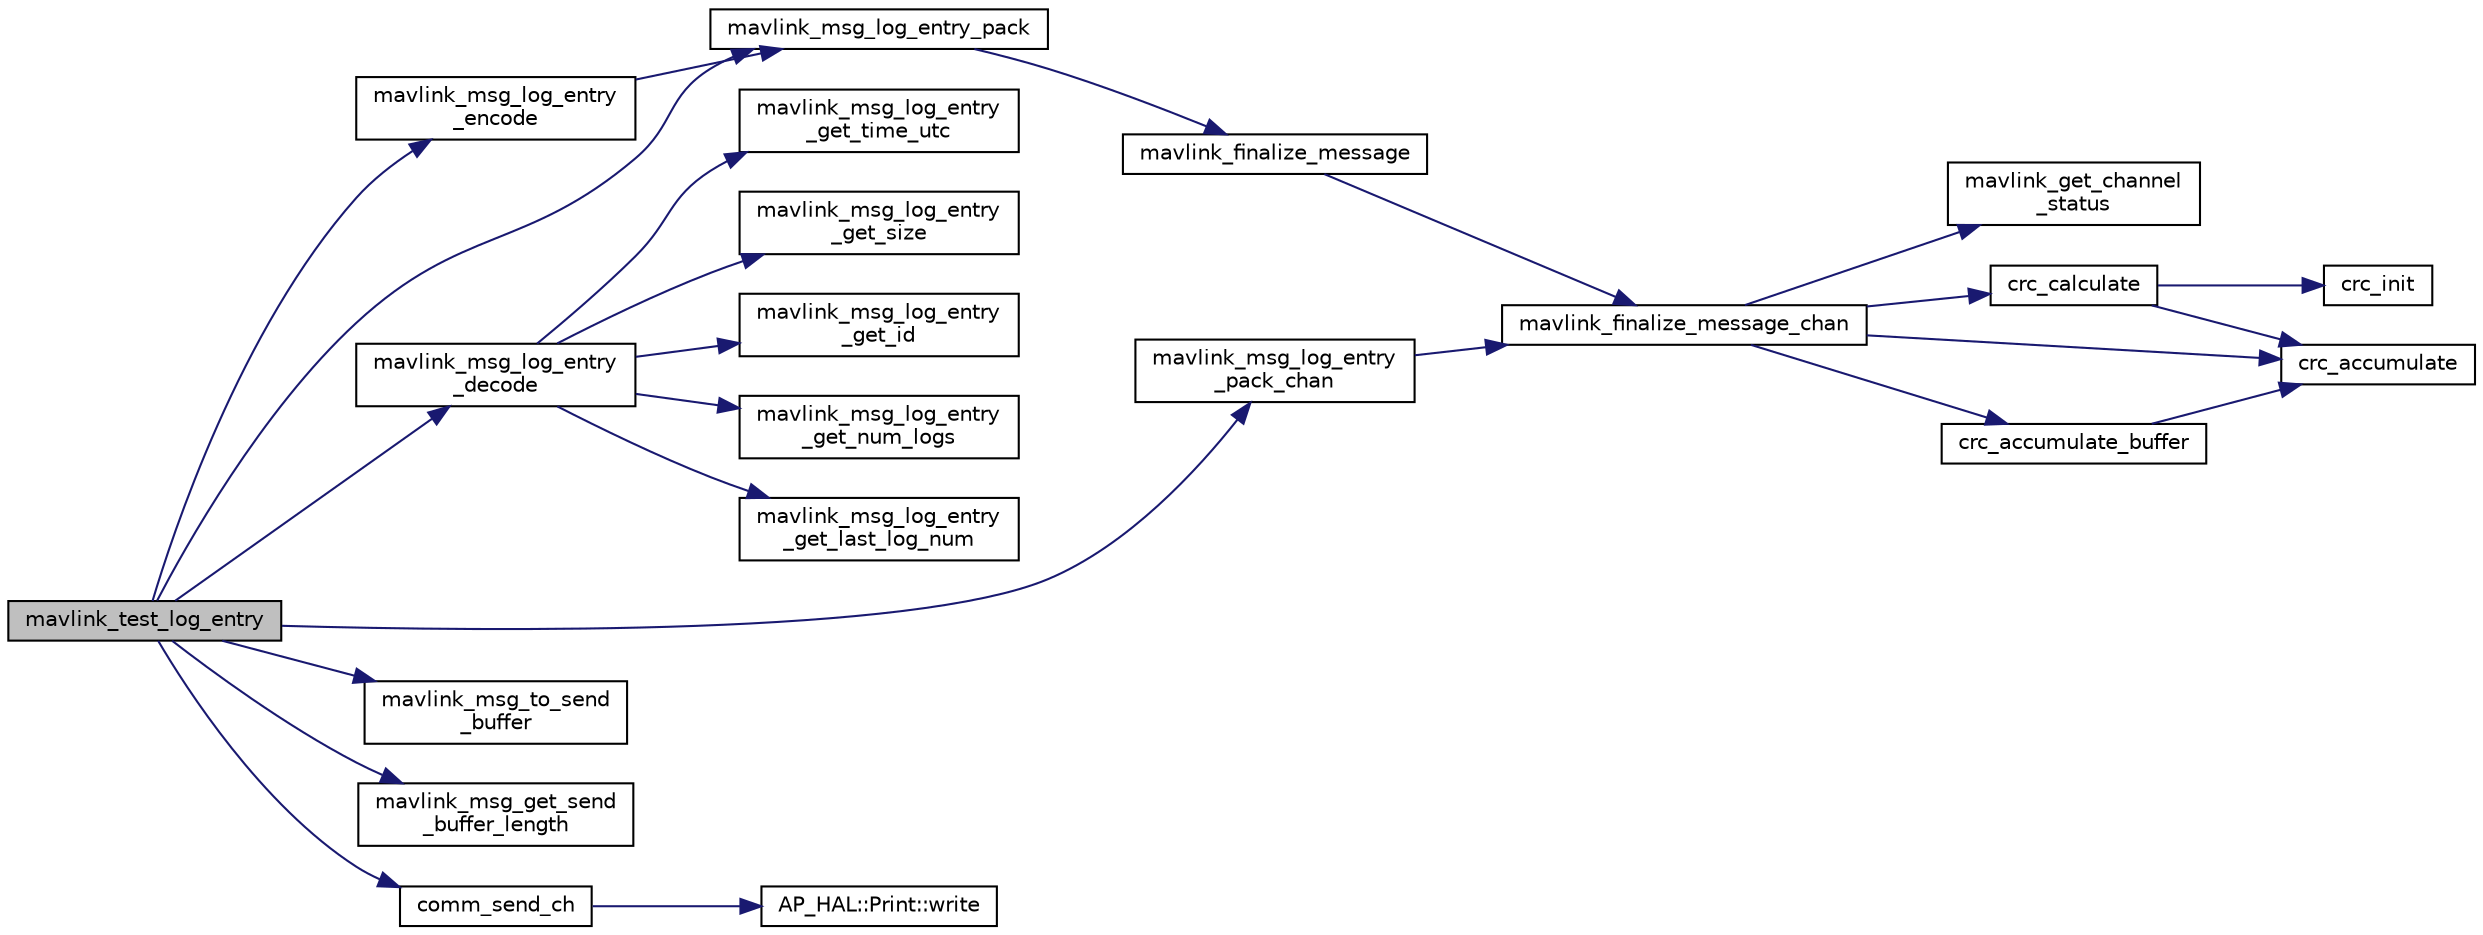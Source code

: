 digraph "mavlink_test_log_entry"
{
 // INTERACTIVE_SVG=YES
  edge [fontname="Helvetica",fontsize="10",labelfontname="Helvetica",labelfontsize="10"];
  node [fontname="Helvetica",fontsize="10",shape=record];
  rankdir="LR";
  Node1 [label="mavlink_test_log_entry",height=0.2,width=0.4,color="black", fillcolor="grey75", style="filled", fontcolor="black"];
  Node1 -> Node2 [color="midnightblue",fontsize="10",style="solid",fontname="Helvetica"];
  Node2 [label="mavlink_msg_log_entry\l_encode",height=0.2,width=0.4,color="black", fillcolor="white", style="filled",URL="$mavlink__msg__log__entry_8h.html#a39725027a4d777813c8b3592073859ef",tooltip="Encode a log_entry struct. "];
  Node2 -> Node3 [color="midnightblue",fontsize="10",style="solid",fontname="Helvetica"];
  Node3 [label="mavlink_msg_log_entry_pack",height=0.2,width=0.4,color="black", fillcolor="white", style="filled",URL="$mavlink__msg__log__entry_8h.html#a6dd8db566fdf00d957c162c3e518b1d2",tooltip="Pack a log_entry message. "];
  Node3 -> Node4 [color="midnightblue",fontsize="10",style="solid",fontname="Helvetica"];
  Node4 [label="mavlink_finalize_message",height=0.2,width=0.4,color="black", fillcolor="white", style="filled",URL="$mavlink__helpers_8h.html#af3bea083c5ec83f5b6570b2bd4a817d0",tooltip="Finalize a MAVLink message with MAVLINK_COMM_0 as default channel. "];
  Node4 -> Node5 [color="midnightblue",fontsize="10",style="solid",fontname="Helvetica"];
  Node5 [label="mavlink_finalize_message_chan",height=0.2,width=0.4,color="black", fillcolor="white", style="filled",URL="$mavlink__helpers_8h.html#aa66131138fc02101dcc73b4b556ab422",tooltip="Finalize a MAVLink message with channel assignment. "];
  Node5 -> Node6 [color="midnightblue",fontsize="10",style="solid",fontname="Helvetica"];
  Node6 [label="mavlink_get_channel\l_status",height=0.2,width=0.4,color="black", fillcolor="white", style="filled",URL="$mavlink__helpers_8h.html#ac006d308067f48514ca5c0cf0b046c28"];
  Node5 -> Node7 [color="midnightblue",fontsize="10",style="solid",fontname="Helvetica"];
  Node7 [label="crc_calculate",height=0.2,width=0.4,color="black", fillcolor="white", style="filled",URL="$checksum_8h.html#ab4264eb7b9e22aabb5cc3191bce35f4c",tooltip="Calculates the X.25 checksum on a byte buffer. "];
  Node7 -> Node8 [color="midnightblue",fontsize="10",style="solid",fontname="Helvetica"];
  Node8 [label="crc_init",height=0.2,width=0.4,color="black", fillcolor="white", style="filled",URL="$checksum_8h.html#aee738f6e20d31b027afdd966c79befae",tooltip="Initiliaze the buffer for the X.25 CRC. "];
  Node7 -> Node9 [color="midnightblue",fontsize="10",style="solid",fontname="Helvetica"];
  Node9 [label="crc_accumulate",height=0.2,width=0.4,color="black", fillcolor="white", style="filled",URL="$checksum_8h.html#ade2bbc31cd3b5b6d839556f56de61957",tooltip="Accumulate the X.25 CRC by adding one char at a time. "];
  Node5 -> Node10 [color="midnightblue",fontsize="10",style="solid",fontname="Helvetica"];
  Node10 [label="crc_accumulate_buffer",height=0.2,width=0.4,color="black", fillcolor="white", style="filled",URL="$checksum_8h.html#abcbaa800e8fcbcdf9bb48168657fbefd",tooltip="Accumulate the X.25 CRC by adding an array of bytes. "];
  Node10 -> Node9 [color="midnightblue",fontsize="10",style="solid",fontname="Helvetica"];
  Node5 -> Node9 [color="midnightblue",fontsize="10",style="solid",fontname="Helvetica"];
  Node1 -> Node11 [color="midnightblue",fontsize="10",style="solid",fontname="Helvetica"];
  Node11 [label="mavlink_msg_log_entry\l_decode",height=0.2,width=0.4,color="black", fillcolor="white", style="filled",URL="$mavlink__msg__log__entry_8h.html#ac5fe66ccc53412ce5a93dfe3b8100529",tooltip="Decode a log_entry message into a struct. "];
  Node11 -> Node12 [color="midnightblue",fontsize="10",style="solid",fontname="Helvetica"];
  Node12 [label="mavlink_msg_log_entry\l_get_time_utc",height=0.2,width=0.4,color="black", fillcolor="white", style="filled",URL="$mavlink__msg__log__entry_8h.html#a25e6e41cbfebe8fc7ace31e7d79069b9",tooltip="Get field time_utc from log_entry message. "];
  Node11 -> Node13 [color="midnightblue",fontsize="10",style="solid",fontname="Helvetica"];
  Node13 [label="mavlink_msg_log_entry\l_get_size",height=0.2,width=0.4,color="black", fillcolor="white", style="filled",URL="$mavlink__msg__log__entry_8h.html#a117408da0841b76fb085cb70623f3841",tooltip="Get field size from log_entry message. "];
  Node11 -> Node14 [color="midnightblue",fontsize="10",style="solid",fontname="Helvetica"];
  Node14 [label="mavlink_msg_log_entry\l_get_id",height=0.2,width=0.4,color="black", fillcolor="white", style="filled",URL="$mavlink__msg__log__entry_8h.html#a87a8952d670194ae3e5c9c1253be8b3b",tooltip="Send a log_entry message. "];
  Node11 -> Node15 [color="midnightblue",fontsize="10",style="solid",fontname="Helvetica"];
  Node15 [label="mavlink_msg_log_entry\l_get_num_logs",height=0.2,width=0.4,color="black", fillcolor="white", style="filled",URL="$mavlink__msg__log__entry_8h.html#ad48a8b187194825ec2fabc9c58736c45",tooltip="Get field num_logs from log_entry message. "];
  Node11 -> Node16 [color="midnightblue",fontsize="10",style="solid",fontname="Helvetica"];
  Node16 [label="mavlink_msg_log_entry\l_get_last_log_num",height=0.2,width=0.4,color="black", fillcolor="white", style="filled",URL="$mavlink__msg__log__entry_8h.html#a30e95d52cd2e497c35153ffd60800ab3",tooltip="Get field last_log_num from log_entry message. "];
  Node1 -> Node3 [color="midnightblue",fontsize="10",style="solid",fontname="Helvetica"];
  Node1 -> Node17 [color="midnightblue",fontsize="10",style="solid",fontname="Helvetica"];
  Node17 [label="mavlink_msg_log_entry\l_pack_chan",height=0.2,width=0.4,color="black", fillcolor="white", style="filled",URL="$mavlink__msg__log__entry_8h.html#a761ad0c7c58578f29592b77540a0d583",tooltip="Pack a log_entry message on a channel. "];
  Node17 -> Node5 [color="midnightblue",fontsize="10",style="solid",fontname="Helvetica"];
  Node1 -> Node18 [color="midnightblue",fontsize="10",style="solid",fontname="Helvetica"];
  Node18 [label="mavlink_msg_to_send\l_buffer",height=0.2,width=0.4,color="black", fillcolor="white", style="filled",URL="$mavlink__helpers_8h.html#afea0a9befa84822fd62c2899ea0d849e",tooltip="Pack a message to send it over a serial byte stream. "];
  Node1 -> Node19 [color="midnightblue",fontsize="10",style="solid",fontname="Helvetica"];
  Node19 [label="mavlink_msg_get_send\l_buffer_length",height=0.2,width=0.4,color="black", fillcolor="white", style="filled",URL="$protocol_8h.html#aa86c08f27aabb7a2e12a67f189f590c8",tooltip="Get the required buffer size for this message. "];
  Node1 -> Node20 [color="midnightblue",fontsize="10",style="solid",fontname="Helvetica"];
  Node20 [label="comm_send_ch",height=0.2,width=0.4,color="black", fillcolor="white", style="filled",URL="$GCS__MAVLink_8h.html#ab753873a1ee10adedd0ce246311468f8"];
  Node20 -> Node21 [color="midnightblue",fontsize="10",style="solid",fontname="Helvetica"];
  Node21 [label="AP_HAL::Print::write",height=0.2,width=0.4,color="black", fillcolor="white", style="filled",URL="$classAP__HAL_1_1Print.html#acc65391952a43334f8f5c9bef341f501"];
}
